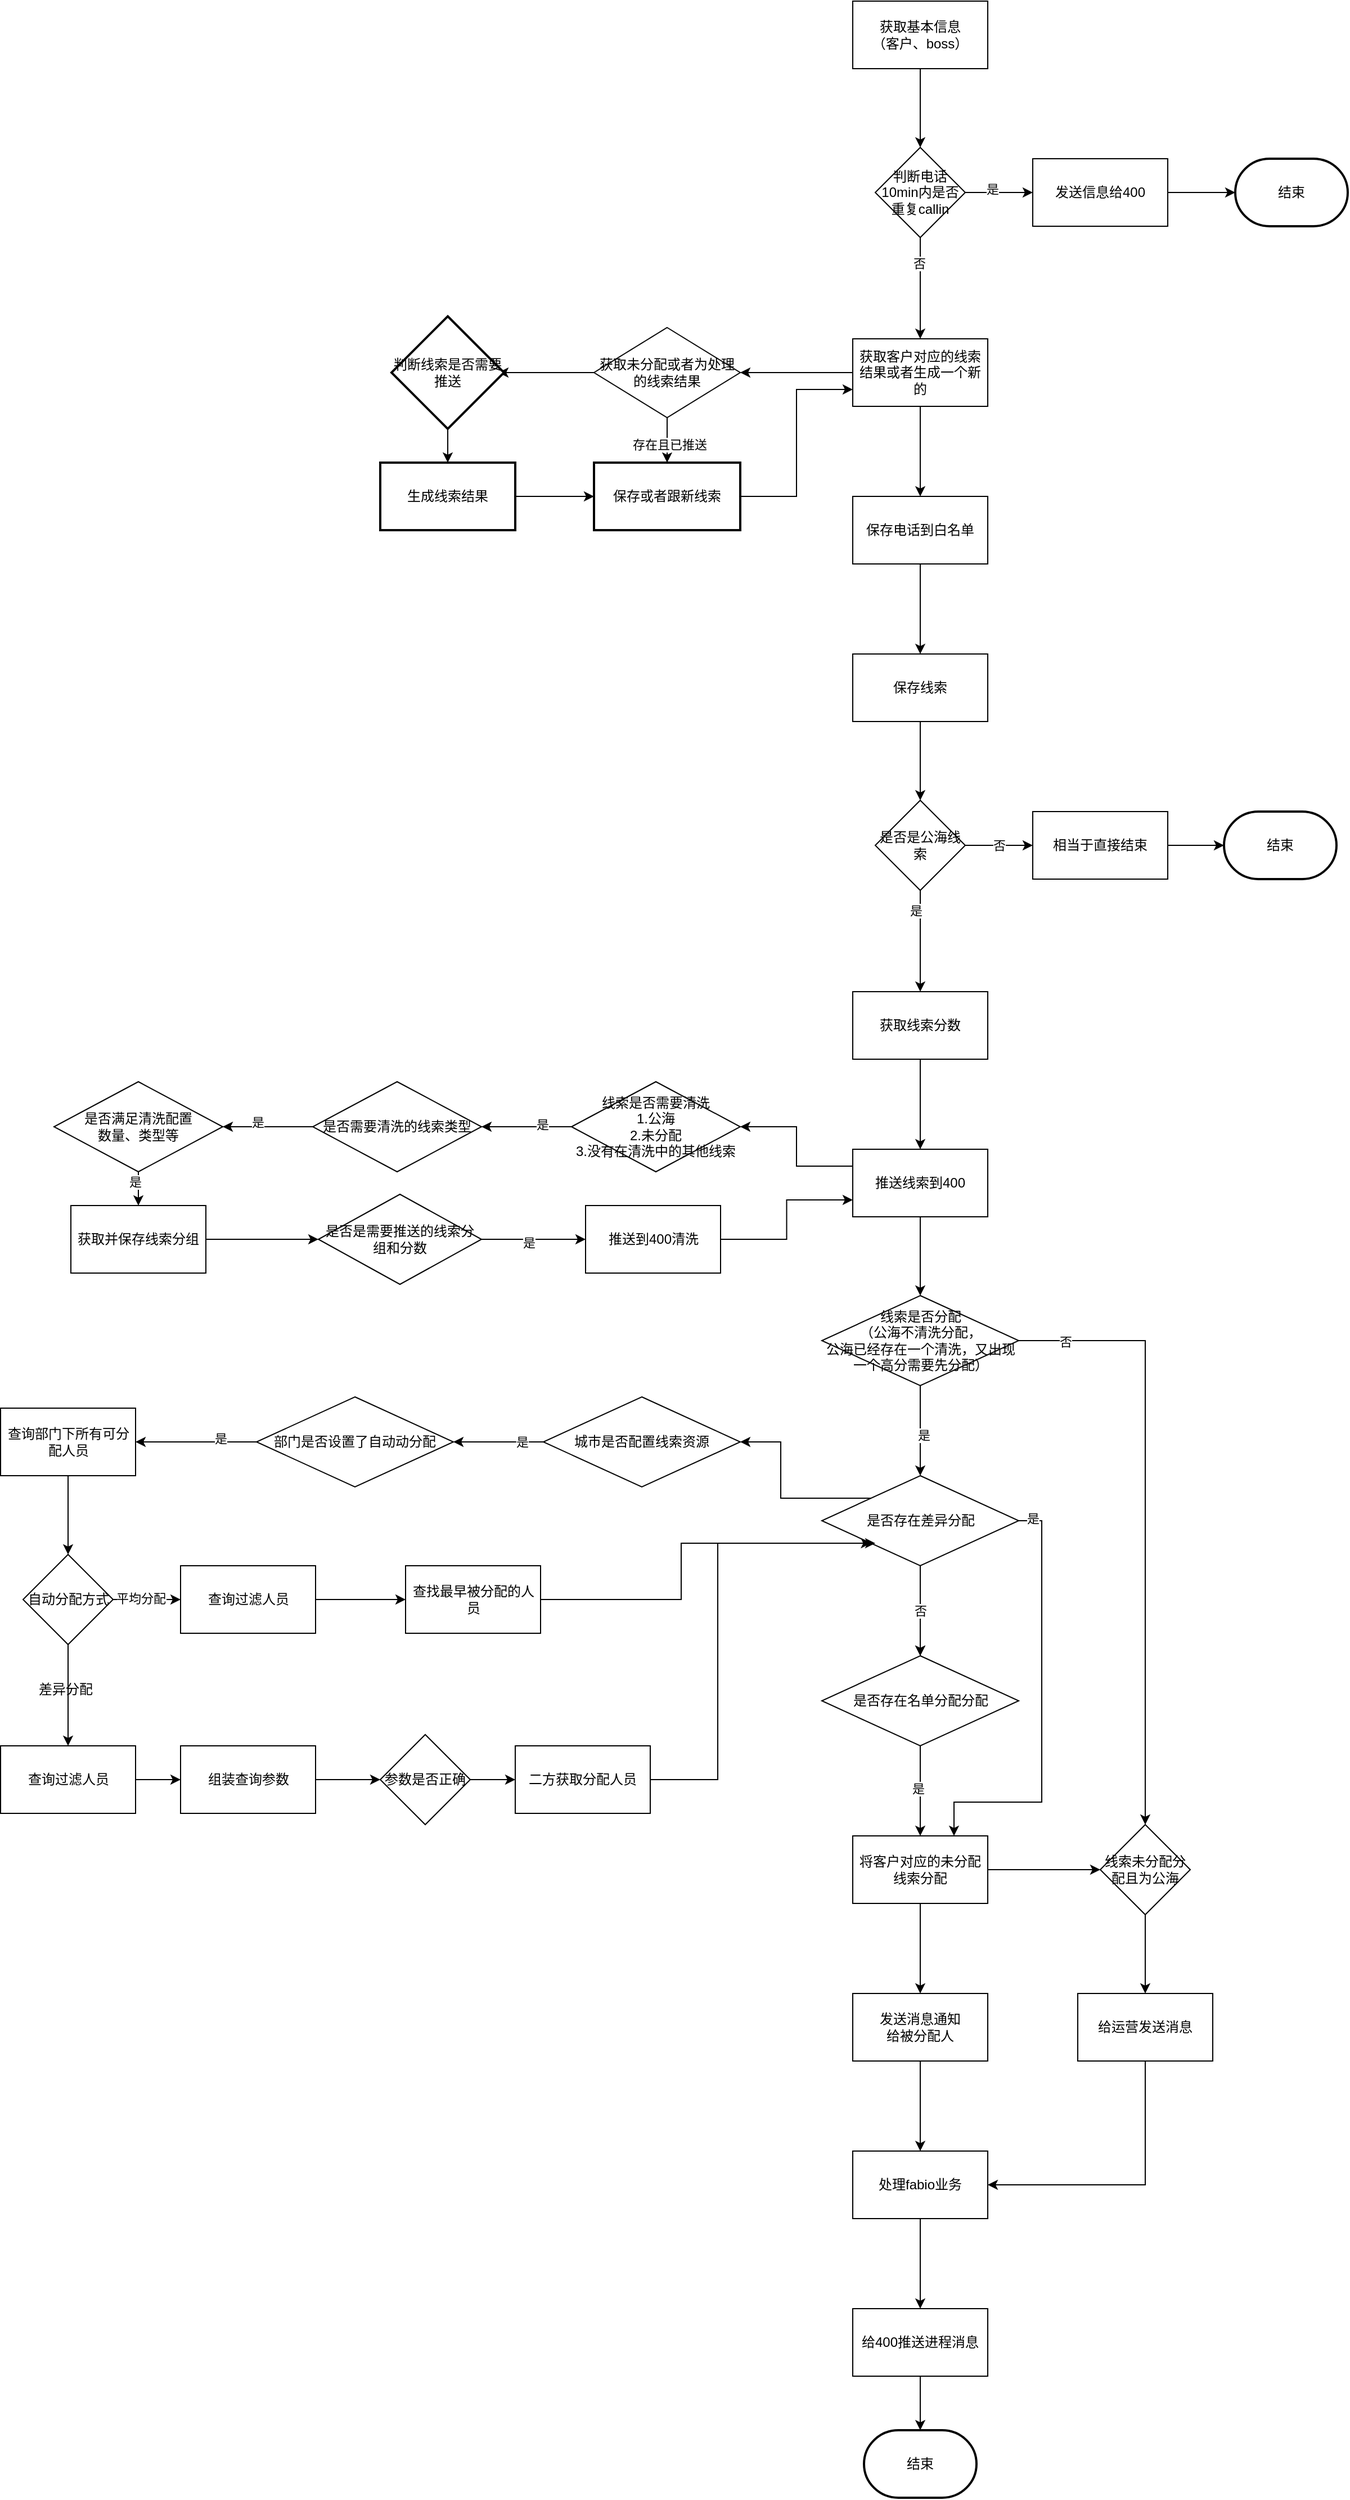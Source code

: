 <mxfile version="13.10.0" type="github"><diagram id="2Hp0DNbHnOujZud5B_O1" name="第 1 页"><mxGraphModel dx="2381" dy="766" grid="1" gridSize="10" guides="1" tooltips="1" connect="1" arrows="1" fold="1" page="1" pageScale="1" pageWidth="827" pageHeight="1169" math="0" shadow="0"><root><mxCell id="0"/><mxCell id="1" parent="0"/><mxCell id="G5mz30tFfexVr_XsPtRq-4" value="" style="edgeStyle=orthogonalEdgeStyle;rounded=0;orthogonalLoop=1;jettySize=auto;html=1;" edge="1" parent="1" source="gGo2wwsi6DDi-UHyuZ6u-1" target="G5mz30tFfexVr_XsPtRq-3"><mxGeometry relative="1" as="geometry"/></mxCell><mxCell id="gGo2wwsi6DDi-UHyuZ6u-1" value="获取基本信息&lt;br&gt;（客户、boss）" style="rounded=0;whiteSpace=wrap;html=1;" parent="1" vertex="1"><mxGeometry x="320" y="180" width="120" height="60" as="geometry"/></mxCell><mxCell id="G5mz30tFfexVr_XsPtRq-7" value="" style="edgeStyle=orthogonalEdgeStyle;rounded=0;orthogonalLoop=1;jettySize=auto;html=1;" edge="1" parent="1" source="G5mz30tFfexVr_XsPtRq-3" target="G5mz30tFfexVr_XsPtRq-6"><mxGeometry relative="1" as="geometry"/></mxCell><mxCell id="G5mz30tFfexVr_XsPtRq-8" value="是" style="edgeLabel;html=1;align=center;verticalAlign=middle;resizable=0;points=[];" vertex="1" connectable="0" parent="G5mz30tFfexVr_XsPtRq-7"><mxGeometry x="-0.2" y="3" relative="1" as="geometry"><mxPoint as="offset"/></mxGeometry></mxCell><mxCell id="G5mz30tFfexVr_XsPtRq-11" value="" style="edgeStyle=orthogonalEdgeStyle;rounded=0;orthogonalLoop=1;jettySize=auto;html=1;" edge="1" parent="1" source="G5mz30tFfexVr_XsPtRq-3" target="G5mz30tFfexVr_XsPtRq-10"><mxGeometry relative="1" as="geometry"/></mxCell><mxCell id="G5mz30tFfexVr_XsPtRq-22" value="否" style="edgeLabel;html=1;align=center;verticalAlign=middle;resizable=0;points=[];" vertex="1" connectable="0" parent="G5mz30tFfexVr_XsPtRq-11"><mxGeometry x="-0.489" y="-1" relative="1" as="geometry"><mxPoint as="offset"/></mxGeometry></mxCell><mxCell id="G5mz30tFfexVr_XsPtRq-3" value="判断电话10min内是否重复callin" style="rhombus;whiteSpace=wrap;html=1;rounded=0;" vertex="1" parent="1"><mxGeometry x="340" y="310" width="80" height="80" as="geometry"/></mxCell><mxCell id="G5mz30tFfexVr_XsPtRq-5" value="结束" style="strokeWidth=2;html=1;shape=mxgraph.flowchart.terminator;whiteSpace=wrap;" vertex="1" parent="1"><mxGeometry x="660" y="320" width="100" height="60" as="geometry"/></mxCell><mxCell id="G5mz30tFfexVr_XsPtRq-9" value="" style="edgeStyle=orthogonalEdgeStyle;rounded=0;orthogonalLoop=1;jettySize=auto;html=1;" edge="1" parent="1" source="G5mz30tFfexVr_XsPtRq-6" target="G5mz30tFfexVr_XsPtRq-5"><mxGeometry relative="1" as="geometry"/></mxCell><mxCell id="G5mz30tFfexVr_XsPtRq-6" value="发送信息给400" style="whiteSpace=wrap;html=1;rounded=0;" vertex="1" parent="1"><mxGeometry x="480" y="320" width="120" height="60" as="geometry"/></mxCell><mxCell id="G5mz30tFfexVr_XsPtRq-13" value="" style="edgeStyle=orthogonalEdgeStyle;rounded=0;orthogonalLoop=1;jettySize=auto;html=1;" edge="1" parent="1" source="G5mz30tFfexVr_XsPtRq-10" target="G5mz30tFfexVr_XsPtRq-12"><mxGeometry relative="1" as="geometry"/></mxCell><mxCell id="G5mz30tFfexVr_XsPtRq-27" value="" style="edgeStyle=orthogonalEdgeStyle;rounded=0;orthogonalLoop=1;jettySize=auto;html=1;" edge="1" parent="1" source="G5mz30tFfexVr_XsPtRq-10" target="G5mz30tFfexVr_XsPtRq-26"><mxGeometry relative="1" as="geometry"/></mxCell><mxCell id="G5mz30tFfexVr_XsPtRq-10" value="获取客户对应的线索结果或者生成一个新的" style="whiteSpace=wrap;html=1;rounded=0;" vertex="1" parent="1"><mxGeometry x="320" y="480" width="120" height="60" as="geometry"/></mxCell><mxCell id="G5mz30tFfexVr_XsPtRq-42" value="" style="edgeStyle=orthogonalEdgeStyle;rounded=0;orthogonalLoop=1;jettySize=auto;html=1;" edge="1" parent="1" source="G5mz30tFfexVr_XsPtRq-12" target="G5mz30tFfexVr_XsPtRq-41"><mxGeometry relative="1" as="geometry"/></mxCell><mxCell id="G5mz30tFfexVr_XsPtRq-12" value="保存电话到白名单" style="whiteSpace=wrap;html=1;rounded=0;" vertex="1" parent="1"><mxGeometry x="320" y="620" width="120" height="60" as="geometry"/></mxCell><mxCell id="G5mz30tFfexVr_XsPtRq-29" value="" style="edgeStyle=orthogonalEdgeStyle;rounded=0;orthogonalLoop=1;jettySize=auto;html=1;" edge="1" parent="1" source="G5mz30tFfexVr_XsPtRq-26"><mxGeometry relative="1" as="geometry"><mxPoint x="5" y="510" as="targetPoint"/></mxGeometry></mxCell><mxCell id="G5mz30tFfexVr_XsPtRq-33" value="" style="edgeStyle=orthogonalEdgeStyle;rounded=0;orthogonalLoop=1;jettySize=auto;html=1;" edge="1" parent="1" source="G5mz30tFfexVr_XsPtRq-26" target="G5mz30tFfexVr_XsPtRq-38"><mxGeometry relative="1" as="geometry"><mxPoint x="155" y="580" as="targetPoint"/></mxGeometry></mxCell><mxCell id="G5mz30tFfexVr_XsPtRq-34" value="存在且已推送" style="edgeLabel;html=1;align=center;verticalAlign=middle;resizable=0;points=[];" vertex="1" connectable="0" parent="G5mz30tFfexVr_XsPtRq-33"><mxGeometry x="0.2" y="2" relative="1" as="geometry"><mxPoint as="offset"/></mxGeometry></mxCell><mxCell id="G5mz30tFfexVr_XsPtRq-26" value="&lt;span&gt;获取未分配或者为处理的线索结果&lt;/span&gt;" style="rhombus;whiteSpace=wrap;html=1;rounded=0;" vertex="1" parent="1"><mxGeometry x="90" y="470" width="130" height="80" as="geometry"/></mxCell><mxCell id="G5mz30tFfexVr_XsPtRq-36" value="" style="edgeStyle=orthogonalEdgeStyle;rounded=0;orthogonalLoop=1;jettySize=auto;html=1;" edge="1" parent="1" source="G5mz30tFfexVr_XsPtRq-31" target="G5mz30tFfexVr_XsPtRq-35"><mxGeometry relative="1" as="geometry"/></mxCell><mxCell id="G5mz30tFfexVr_XsPtRq-31" value="判断线索是否需要推送" style="strokeWidth=2;html=1;shape=mxgraph.flowchart.decision;whiteSpace=wrap;" vertex="1" parent="1"><mxGeometry x="-90" y="460" width="100" height="100" as="geometry"/></mxCell><mxCell id="G5mz30tFfexVr_XsPtRq-37" style="edgeStyle=orthogonalEdgeStyle;rounded=0;orthogonalLoop=1;jettySize=auto;html=1;exitX=1;exitY=0.5;exitDx=0;exitDy=0;" edge="1" parent="1" source="G5mz30tFfexVr_XsPtRq-35"><mxGeometry relative="1" as="geometry"><mxPoint x="90" y="620" as="targetPoint"/></mxGeometry></mxCell><mxCell id="G5mz30tFfexVr_XsPtRq-35" value="生成线索结果" style="whiteSpace=wrap;html=1;strokeWidth=2;" vertex="1" parent="1"><mxGeometry x="-100" y="590" width="120" height="60" as="geometry"/></mxCell><mxCell id="G5mz30tFfexVr_XsPtRq-40" value="" style="edgeStyle=orthogonalEdgeStyle;rounded=0;orthogonalLoop=1;jettySize=auto;html=1;entryX=0;entryY=0.75;entryDx=0;entryDy=0;" edge="1" parent="1" source="G5mz30tFfexVr_XsPtRq-38" target="G5mz30tFfexVr_XsPtRq-10"><mxGeometry relative="1" as="geometry"/></mxCell><mxCell id="G5mz30tFfexVr_XsPtRq-38" value="保存或者跟新线索" style="whiteSpace=wrap;html=1;strokeWidth=2;" vertex="1" parent="1"><mxGeometry x="90" y="590" width="130" height="60" as="geometry"/></mxCell><mxCell id="G5mz30tFfexVr_XsPtRq-44" value="" style="edgeStyle=orthogonalEdgeStyle;rounded=0;orthogonalLoop=1;jettySize=auto;html=1;" edge="1" parent="1" source="G5mz30tFfexVr_XsPtRq-41" target="G5mz30tFfexVr_XsPtRq-43"><mxGeometry relative="1" as="geometry"/></mxCell><mxCell id="G5mz30tFfexVr_XsPtRq-41" value="保存线索" style="whiteSpace=wrap;html=1;rounded=0;" vertex="1" parent="1"><mxGeometry x="320" y="760" width="120" height="60" as="geometry"/></mxCell><mxCell id="G5mz30tFfexVr_XsPtRq-46" value="" style="edgeStyle=orthogonalEdgeStyle;rounded=0;orthogonalLoop=1;jettySize=auto;html=1;" edge="1" parent="1" source="G5mz30tFfexVr_XsPtRq-43" target="G5mz30tFfexVr_XsPtRq-45"><mxGeometry relative="1" as="geometry"/></mxCell><mxCell id="G5mz30tFfexVr_XsPtRq-47" value="是" style="edgeLabel;html=1;align=center;verticalAlign=middle;resizable=0;points=[];" vertex="1" connectable="0" parent="G5mz30tFfexVr_XsPtRq-46"><mxGeometry x="-0.6" y="-4" relative="1" as="geometry"><mxPoint as="offset"/></mxGeometry></mxCell><mxCell id="G5mz30tFfexVr_XsPtRq-51" value="否" style="edgeStyle=orthogonalEdgeStyle;rounded=0;orthogonalLoop=1;jettySize=auto;html=1;" edge="1" parent="1" source="G5mz30tFfexVr_XsPtRq-43" target="G5mz30tFfexVr_XsPtRq-50"><mxGeometry relative="1" as="geometry"/></mxCell><mxCell id="G5mz30tFfexVr_XsPtRq-43" value="是否是公海线索" style="rhombus;whiteSpace=wrap;html=1;rounded=0;" vertex="1" parent="1"><mxGeometry x="340" y="890" width="80" height="80" as="geometry"/></mxCell><mxCell id="G5mz30tFfexVr_XsPtRq-49" value="" style="edgeStyle=orthogonalEdgeStyle;rounded=0;orthogonalLoop=1;jettySize=auto;html=1;" edge="1" parent="1" source="G5mz30tFfexVr_XsPtRq-45" target="G5mz30tFfexVr_XsPtRq-48"><mxGeometry relative="1" as="geometry"/></mxCell><mxCell id="G5mz30tFfexVr_XsPtRq-45" value="获取线索分数" style="whiteSpace=wrap;html=1;rounded=0;" vertex="1" parent="1"><mxGeometry x="320" y="1060" width="120" height="60" as="geometry"/></mxCell><mxCell id="G5mz30tFfexVr_XsPtRq-53" style="edgeStyle=orthogonalEdgeStyle;rounded=0;orthogonalLoop=1;jettySize=auto;html=1;exitX=0;exitY=0.25;exitDx=0;exitDy=0;entryX=1;entryY=0.5;entryDx=0;entryDy=0;" edge="1" parent="1" source="G5mz30tFfexVr_XsPtRq-48" target="G5mz30tFfexVr_XsPtRq-52"><mxGeometry relative="1" as="geometry"/></mxCell><mxCell id="G5mz30tFfexVr_XsPtRq-74" value="" style="edgeStyle=orthogonalEdgeStyle;rounded=0;orthogonalLoop=1;jettySize=auto;html=1;" edge="1" parent="1" source="G5mz30tFfexVr_XsPtRq-48" target="G5mz30tFfexVr_XsPtRq-73"><mxGeometry relative="1" as="geometry"/></mxCell><mxCell id="G5mz30tFfexVr_XsPtRq-48" value="推送线索到400" style="whiteSpace=wrap;html=1;rounded=0;" vertex="1" parent="1"><mxGeometry x="320" y="1200" width="120" height="60" as="geometry"/></mxCell><mxCell id="G5mz30tFfexVr_XsPtRq-142" style="edgeStyle=orthogonalEdgeStyle;rounded=0;orthogonalLoop=1;jettySize=auto;html=1;exitX=1;exitY=0.5;exitDx=0;exitDy=0;entryX=0;entryY=0.5;entryDx=0;entryDy=0;entryPerimeter=0;" edge="1" parent="1" source="G5mz30tFfexVr_XsPtRq-50" target="G5mz30tFfexVr_XsPtRq-141"><mxGeometry relative="1" as="geometry"/></mxCell><mxCell id="G5mz30tFfexVr_XsPtRq-50" value="相当于直接结束" style="whiteSpace=wrap;html=1;rounded=0;" vertex="1" parent="1"><mxGeometry x="480" y="900" width="120" height="60" as="geometry"/></mxCell><mxCell id="G5mz30tFfexVr_XsPtRq-58" value="" style="edgeStyle=orthogonalEdgeStyle;rounded=0;orthogonalLoop=1;jettySize=auto;html=1;" edge="1" parent="1" source="G5mz30tFfexVr_XsPtRq-52" target="G5mz30tFfexVr_XsPtRq-57"><mxGeometry relative="1" as="geometry"/></mxCell><mxCell id="G5mz30tFfexVr_XsPtRq-59" value="是" style="edgeLabel;html=1;align=center;verticalAlign=middle;resizable=0;points=[];" vertex="1" connectable="0" parent="G5mz30tFfexVr_XsPtRq-58"><mxGeometry x="-0.35" y="-2" relative="1" as="geometry"><mxPoint as="offset"/></mxGeometry></mxCell><mxCell id="G5mz30tFfexVr_XsPtRq-52" value="线索是否需要清洗&lt;br&gt;1.公海&lt;br&gt;2.未分配&lt;br&gt;3.没有在清洗中的其他线索" style="rhombus;whiteSpace=wrap;html=1;" vertex="1" parent="1"><mxGeometry x="70" y="1140" width="150" height="80" as="geometry"/></mxCell><mxCell id="G5mz30tFfexVr_XsPtRq-61" value="" style="edgeStyle=orthogonalEdgeStyle;rounded=0;orthogonalLoop=1;jettySize=auto;html=1;" edge="1" parent="1" source="G5mz30tFfexVr_XsPtRq-57" target="G5mz30tFfexVr_XsPtRq-60"><mxGeometry relative="1" as="geometry"/></mxCell><mxCell id="G5mz30tFfexVr_XsPtRq-62" value="是" style="edgeLabel;html=1;align=center;verticalAlign=middle;resizable=0;points=[];" vertex="1" connectable="0" parent="G5mz30tFfexVr_XsPtRq-61"><mxGeometry x="0.225" y="-4" relative="1" as="geometry"><mxPoint as="offset"/></mxGeometry></mxCell><mxCell id="G5mz30tFfexVr_XsPtRq-57" value="是否需要清洗的线索类型" style="rhombus;whiteSpace=wrap;html=1;" vertex="1" parent="1"><mxGeometry x="-160" y="1140" width="150" height="80" as="geometry"/></mxCell><mxCell id="G5mz30tFfexVr_XsPtRq-64" value="" style="edgeStyle=orthogonalEdgeStyle;rounded=0;orthogonalLoop=1;jettySize=auto;html=1;" edge="1" parent="1" source="G5mz30tFfexVr_XsPtRq-60" target="G5mz30tFfexVr_XsPtRq-63"><mxGeometry relative="1" as="geometry"/></mxCell><mxCell id="G5mz30tFfexVr_XsPtRq-65" value="是" style="edgeLabel;html=1;align=center;verticalAlign=middle;resizable=0;points=[];" vertex="1" connectable="0" parent="G5mz30tFfexVr_XsPtRq-64"><mxGeometry x="-0.64" y="-3" relative="1" as="geometry"><mxPoint as="offset"/></mxGeometry></mxCell><mxCell id="G5mz30tFfexVr_XsPtRq-60" value="是否满足清洗配置&lt;br&gt;数量、类型等" style="rhombus;whiteSpace=wrap;html=1;" vertex="1" parent="1"><mxGeometry x="-390" y="1140" width="150" height="80" as="geometry"/></mxCell><mxCell id="G5mz30tFfexVr_XsPtRq-67" value="" style="edgeStyle=orthogonalEdgeStyle;rounded=0;orthogonalLoop=1;jettySize=auto;html=1;" edge="1" parent="1" source="G5mz30tFfexVr_XsPtRq-63" target="G5mz30tFfexVr_XsPtRq-66"><mxGeometry relative="1" as="geometry"/></mxCell><mxCell id="G5mz30tFfexVr_XsPtRq-63" value="获取并保存线索分组" style="whiteSpace=wrap;html=1;" vertex="1" parent="1"><mxGeometry x="-375" y="1250" width="120" height="60" as="geometry"/></mxCell><mxCell id="G5mz30tFfexVr_XsPtRq-69" value="" style="edgeStyle=orthogonalEdgeStyle;rounded=0;orthogonalLoop=1;jettySize=auto;html=1;" edge="1" parent="1" source="G5mz30tFfexVr_XsPtRq-66" target="G5mz30tFfexVr_XsPtRq-68"><mxGeometry relative="1" as="geometry"/></mxCell><mxCell id="G5mz30tFfexVr_XsPtRq-70" value="是" style="edgeLabel;html=1;align=center;verticalAlign=middle;resizable=0;points=[];" vertex="1" connectable="0" parent="G5mz30tFfexVr_XsPtRq-69"><mxGeometry x="-0.092" y="-3" relative="1" as="geometry"><mxPoint as="offset"/></mxGeometry></mxCell><mxCell id="G5mz30tFfexVr_XsPtRq-66" value="是否是需要推送的线索分组和分数" style="rhombus;whiteSpace=wrap;html=1;" vertex="1" parent="1"><mxGeometry x="-155" y="1240" width="145" height="80" as="geometry"/></mxCell><mxCell id="G5mz30tFfexVr_XsPtRq-71" style="edgeStyle=orthogonalEdgeStyle;rounded=0;orthogonalLoop=1;jettySize=auto;html=1;exitX=1;exitY=0.5;exitDx=0;exitDy=0;entryX=0;entryY=0.75;entryDx=0;entryDy=0;" edge="1" parent="1" source="G5mz30tFfexVr_XsPtRq-68" target="G5mz30tFfexVr_XsPtRq-48"><mxGeometry relative="1" as="geometry"/></mxCell><mxCell id="G5mz30tFfexVr_XsPtRq-68" value="推送到400清洗" style="whiteSpace=wrap;html=1;" vertex="1" parent="1"><mxGeometry x="82.5" y="1250" width="120" height="60" as="geometry"/></mxCell><mxCell id="G5mz30tFfexVr_XsPtRq-78" value="" style="edgeStyle=orthogonalEdgeStyle;rounded=0;orthogonalLoop=1;jettySize=auto;html=1;" edge="1" parent="1" source="G5mz30tFfexVr_XsPtRq-73" target="G5mz30tFfexVr_XsPtRq-77"><mxGeometry relative="1" as="geometry"/></mxCell><mxCell id="G5mz30tFfexVr_XsPtRq-79" value="是" style="edgeLabel;html=1;align=center;verticalAlign=middle;resizable=0;points=[];" vertex="1" connectable="0" parent="G5mz30tFfexVr_XsPtRq-78"><mxGeometry x="0.1" y="3" relative="1" as="geometry"><mxPoint as="offset"/></mxGeometry></mxCell><mxCell id="G5mz30tFfexVr_XsPtRq-81" value="" style="edgeStyle=orthogonalEdgeStyle;rounded=0;orthogonalLoop=1;jettySize=auto;html=1;entryX=0.5;entryY=0;entryDx=0;entryDy=0;" edge="1" parent="1" source="G5mz30tFfexVr_XsPtRq-73" target="G5mz30tFfexVr_XsPtRq-129"><mxGeometry relative="1" as="geometry"><mxPoint x="547.5" y="1370" as="targetPoint"/></mxGeometry></mxCell><mxCell id="G5mz30tFfexVr_XsPtRq-140" value="否" style="edgeLabel;html=1;align=center;verticalAlign=middle;resizable=0;points=[];" vertex="1" connectable="0" parent="G5mz30tFfexVr_XsPtRq-81"><mxGeometry x="-0.847" y="-1" relative="1" as="geometry"><mxPoint as="offset"/></mxGeometry></mxCell><mxCell id="G5mz30tFfexVr_XsPtRq-73" value="线索是否分配&lt;br&gt;（公海不清洗分配，&lt;br&gt;&lt;span&gt;公海已经存在一个清洗，又出现一个高分需要先分配&lt;/span&gt;）" style="rhombus;whiteSpace=wrap;html=1;rounded=0;" vertex="1" parent="1"><mxGeometry x="292.5" y="1330" width="175" height="80" as="geometry"/></mxCell><mxCell id="G5mz30tFfexVr_XsPtRq-83" value="" style="edgeStyle=orthogonalEdgeStyle;rounded=0;orthogonalLoop=1;jettySize=auto;html=1;" edge="1" parent="1" source="G5mz30tFfexVr_XsPtRq-77" target="G5mz30tFfexVr_XsPtRq-82"><mxGeometry relative="1" as="geometry"/></mxCell><mxCell id="G5mz30tFfexVr_XsPtRq-86" value="" style="edgeStyle=orthogonalEdgeStyle;rounded=0;orthogonalLoop=1;jettySize=auto;html=1;" edge="1" parent="1" source="G5mz30tFfexVr_XsPtRq-77" target="G5mz30tFfexVr_XsPtRq-85"><mxGeometry relative="1" as="geometry"><Array as="points"><mxPoint x="256" y="1510"/><mxPoint x="256" y="1460"/></Array></mxGeometry></mxCell><mxCell id="G5mz30tFfexVr_XsPtRq-115" value="否" style="edgeStyle=orthogonalEdgeStyle;rounded=0;orthogonalLoop=1;jettySize=auto;html=1;" edge="1" parent="1" source="G5mz30tFfexVr_XsPtRq-77" target="G5mz30tFfexVr_XsPtRq-82"><mxGeometry relative="1" as="geometry"/></mxCell><mxCell id="G5mz30tFfexVr_XsPtRq-119" style="edgeStyle=orthogonalEdgeStyle;rounded=0;orthogonalLoop=1;jettySize=auto;html=1;exitX=1;exitY=0.5;exitDx=0;exitDy=0;entryX=0.75;entryY=0;entryDx=0;entryDy=0;" edge="1" parent="1" source="G5mz30tFfexVr_XsPtRq-77" target="G5mz30tFfexVr_XsPtRq-124"><mxGeometry relative="1" as="geometry"><mxPoint x="423.75" y="1830" as="targetPoint"/><Array as="points"><mxPoint x="488" y="1530"/><mxPoint x="488" y="1780"/><mxPoint x="410" y="1780"/></Array></mxGeometry></mxCell><mxCell id="G5mz30tFfexVr_XsPtRq-122" value="是" style="edgeLabel;html=1;align=center;verticalAlign=middle;resizable=0;points=[];" vertex="1" connectable="0" parent="G5mz30tFfexVr_XsPtRq-119"><mxGeometry x="-0.942" y="2" relative="1" as="geometry"><mxPoint x="1" as="offset"/></mxGeometry></mxCell><mxCell id="G5mz30tFfexVr_XsPtRq-77" value="是否存在差异分配" style="rhombus;whiteSpace=wrap;html=1;rounded=0;" vertex="1" parent="1"><mxGeometry x="292.5" y="1490" width="175" height="80" as="geometry"/></mxCell><mxCell id="G5mz30tFfexVr_XsPtRq-117" value="" style="edgeStyle=orthogonalEdgeStyle;rounded=0;orthogonalLoop=1;jettySize=auto;html=1;" edge="1" parent="1" source="G5mz30tFfexVr_XsPtRq-82"><mxGeometry relative="1" as="geometry"><mxPoint x="380" y="1810" as="targetPoint"/></mxGeometry></mxCell><mxCell id="G5mz30tFfexVr_XsPtRq-123" value="是" style="edgeLabel;html=1;align=center;verticalAlign=middle;resizable=0;points=[];" vertex="1" connectable="0" parent="G5mz30tFfexVr_XsPtRq-117"><mxGeometry x="-0.05" y="-2" relative="1" as="geometry"><mxPoint as="offset"/></mxGeometry></mxCell><mxCell id="G5mz30tFfexVr_XsPtRq-82" value="是否存在名单分配分配" style="rhombus;whiteSpace=wrap;html=1;rounded=0;" vertex="1" parent="1"><mxGeometry x="292.5" y="1650" width="175" height="80" as="geometry"/></mxCell><mxCell id="G5mz30tFfexVr_XsPtRq-88" value="" style="edgeStyle=orthogonalEdgeStyle;rounded=0;orthogonalLoop=1;jettySize=auto;html=1;" edge="1" parent="1" source="G5mz30tFfexVr_XsPtRq-85" target="G5mz30tFfexVr_XsPtRq-87"><mxGeometry relative="1" as="geometry"/></mxCell><mxCell id="G5mz30tFfexVr_XsPtRq-89" value="是" style="edgeLabel;html=1;align=center;verticalAlign=middle;resizable=0;points=[];" vertex="1" connectable="0" parent="G5mz30tFfexVr_XsPtRq-88"><mxGeometry x="-0.525" relative="1" as="geometry"><mxPoint as="offset"/></mxGeometry></mxCell><mxCell id="G5mz30tFfexVr_XsPtRq-85" value="城市是否配置线索资源" style="rhombus;whiteSpace=wrap;html=1;rounded=0;" vertex="1" parent="1"><mxGeometry x="45" y="1420" width="175" height="80" as="geometry"/></mxCell><mxCell id="G5mz30tFfexVr_XsPtRq-91" value="" style="edgeStyle=orthogonalEdgeStyle;rounded=0;orthogonalLoop=1;jettySize=auto;html=1;" edge="1" parent="1" source="G5mz30tFfexVr_XsPtRq-87" target="G5mz30tFfexVr_XsPtRq-90"><mxGeometry relative="1" as="geometry"/></mxCell><mxCell id="G5mz30tFfexVr_XsPtRq-92" value="是" style="edgeLabel;html=1;align=center;verticalAlign=middle;resizable=0;points=[];" vertex="1" connectable="0" parent="G5mz30tFfexVr_XsPtRq-91"><mxGeometry x="-0.405" y="-3" relative="1" as="geometry"><mxPoint as="offset"/></mxGeometry></mxCell><mxCell id="G5mz30tFfexVr_XsPtRq-87" value="部门是否设置了自动动分配" style="rhombus;whiteSpace=wrap;html=1;rounded=0;" vertex="1" parent="1"><mxGeometry x="-210" y="1420" width="175" height="80" as="geometry"/></mxCell><mxCell id="G5mz30tFfexVr_XsPtRq-94" value="" style="edgeStyle=orthogonalEdgeStyle;rounded=0;orthogonalLoop=1;jettySize=auto;html=1;" edge="1" parent="1" source="G5mz30tFfexVr_XsPtRq-90" target="G5mz30tFfexVr_XsPtRq-93"><mxGeometry relative="1" as="geometry"/></mxCell><mxCell id="G5mz30tFfexVr_XsPtRq-90" value="查询部门下所有可分配人员" style="whiteSpace=wrap;html=1;rounded=0;" vertex="1" parent="1"><mxGeometry x="-437.5" y="1430" width="120" height="60" as="geometry"/></mxCell><mxCell id="G5mz30tFfexVr_XsPtRq-96" value="" style="edgeStyle=orthogonalEdgeStyle;rounded=0;orthogonalLoop=1;jettySize=auto;html=1;" edge="1" parent="1" source="G5mz30tFfexVr_XsPtRq-93" target="G5mz30tFfexVr_XsPtRq-95"><mxGeometry relative="1" as="geometry"/></mxCell><mxCell id="G5mz30tFfexVr_XsPtRq-97" value="平均分配" style="edgeLabel;html=1;align=center;verticalAlign=middle;resizable=0;points=[];" vertex="1" connectable="0" parent="G5mz30tFfexVr_XsPtRq-96"><mxGeometry x="-0.217" y="1" relative="1" as="geometry"><mxPoint x="1" as="offset"/></mxGeometry></mxCell><mxCell id="G5mz30tFfexVr_XsPtRq-104" value="" style="edgeStyle=orthogonalEdgeStyle;rounded=0;orthogonalLoop=1;jettySize=auto;html=1;" edge="1" parent="1" source="G5mz30tFfexVr_XsPtRq-93" target="G5mz30tFfexVr_XsPtRq-103"><mxGeometry relative="1" as="geometry"/></mxCell><mxCell id="G5mz30tFfexVr_XsPtRq-93" value="自动分配方式" style="rhombus;whiteSpace=wrap;html=1;rounded=0;" vertex="1" parent="1"><mxGeometry x="-417.5" y="1560" width="80" height="80" as="geometry"/></mxCell><mxCell id="G5mz30tFfexVr_XsPtRq-99" value="" style="edgeStyle=orthogonalEdgeStyle;rounded=0;orthogonalLoop=1;jettySize=auto;html=1;" edge="1" parent="1" source="G5mz30tFfexVr_XsPtRq-95" target="G5mz30tFfexVr_XsPtRq-98"><mxGeometry relative="1" as="geometry"/></mxCell><mxCell id="G5mz30tFfexVr_XsPtRq-95" value="查询过滤人员" style="whiteSpace=wrap;html=1;rounded=0;" vertex="1" parent="1"><mxGeometry x="-277.5" y="1570" width="120" height="60" as="geometry"/></mxCell><mxCell id="G5mz30tFfexVr_XsPtRq-100" style="edgeStyle=orthogonalEdgeStyle;rounded=0;orthogonalLoop=1;jettySize=auto;html=1;exitX=1;exitY=0.5;exitDx=0;exitDy=0;entryX=0;entryY=1;entryDx=0;entryDy=0;" edge="1" parent="1" source="G5mz30tFfexVr_XsPtRq-98" target="G5mz30tFfexVr_XsPtRq-77"><mxGeometry relative="1" as="geometry"/></mxCell><mxCell id="G5mz30tFfexVr_XsPtRq-98" value="查找最早被分配的人员" style="whiteSpace=wrap;html=1;rounded=0;" vertex="1" parent="1"><mxGeometry x="-77.5" y="1570" width="120" height="60" as="geometry"/></mxCell><mxCell id="G5mz30tFfexVr_XsPtRq-107" value="" style="edgeStyle=orthogonalEdgeStyle;rounded=0;orthogonalLoop=1;jettySize=auto;html=1;" edge="1" parent="1" source="G5mz30tFfexVr_XsPtRq-103" target="G5mz30tFfexVr_XsPtRq-106"><mxGeometry relative="1" as="geometry"/></mxCell><mxCell id="G5mz30tFfexVr_XsPtRq-103" value="&lt;span&gt;查询过滤人员&lt;/span&gt;" style="whiteSpace=wrap;html=1;rounded=0;" vertex="1" parent="1"><mxGeometry x="-437.5" y="1730" width="120" height="60" as="geometry"/></mxCell><mxCell id="G5mz30tFfexVr_XsPtRq-105" value="差异分配" style="text;html=1;align=center;verticalAlign=middle;resizable=0;points=[];autosize=1;" vertex="1" parent="1"><mxGeometry x="-410" y="1670" width="60" height="20" as="geometry"/></mxCell><mxCell id="G5mz30tFfexVr_XsPtRq-111" value="" style="edgeStyle=orthogonalEdgeStyle;rounded=0;orthogonalLoop=1;jettySize=auto;html=1;" edge="1" parent="1" source="G5mz30tFfexVr_XsPtRq-106" target="G5mz30tFfexVr_XsPtRq-110"><mxGeometry relative="1" as="geometry"/></mxCell><mxCell id="G5mz30tFfexVr_XsPtRq-106" value="组装查询参数" style="whiteSpace=wrap;html=1;rounded=0;" vertex="1" parent="1"><mxGeometry x="-277.5" y="1730" width="120" height="60" as="geometry"/></mxCell><mxCell id="G5mz30tFfexVr_XsPtRq-113" value="" style="edgeStyle=orthogonalEdgeStyle;rounded=0;orthogonalLoop=1;jettySize=auto;html=1;" edge="1" parent="1" source="G5mz30tFfexVr_XsPtRq-110" target="G5mz30tFfexVr_XsPtRq-112"><mxGeometry relative="1" as="geometry"/></mxCell><mxCell id="G5mz30tFfexVr_XsPtRq-110" value="参数是否正确" style="rhombus;whiteSpace=wrap;html=1;rounded=0;" vertex="1" parent="1"><mxGeometry x="-100" y="1720" width="80" height="80" as="geometry"/></mxCell><mxCell id="G5mz30tFfexVr_XsPtRq-114" style="edgeStyle=orthogonalEdgeStyle;rounded=0;orthogonalLoop=1;jettySize=auto;html=1;exitX=1;exitY=0.5;exitDx=0;exitDy=0;" edge="1" parent="1" source="G5mz30tFfexVr_XsPtRq-112"><mxGeometry relative="1" as="geometry"><mxPoint x="340" y="1550" as="targetPoint"/><Array as="points"><mxPoint x="200" y="1760"/><mxPoint x="200" y="1550"/></Array></mxGeometry></mxCell><mxCell id="G5mz30tFfexVr_XsPtRq-112" value="二方获取分配人员" style="whiteSpace=wrap;html=1;rounded=0;" vertex="1" parent="1"><mxGeometry x="20" y="1730" width="120" height="60" as="geometry"/></mxCell><mxCell id="G5mz30tFfexVr_XsPtRq-126" value="" style="edgeStyle=orthogonalEdgeStyle;rounded=0;orthogonalLoop=1;jettySize=auto;html=1;" edge="1" parent="1" source="G5mz30tFfexVr_XsPtRq-124" target="G5mz30tFfexVr_XsPtRq-125"><mxGeometry relative="1" as="geometry"/></mxCell><mxCell id="G5mz30tFfexVr_XsPtRq-130" value="" style="edgeStyle=orthogonalEdgeStyle;rounded=0;orthogonalLoop=1;jettySize=auto;html=1;" edge="1" parent="1" source="G5mz30tFfexVr_XsPtRq-124" target="G5mz30tFfexVr_XsPtRq-129"><mxGeometry relative="1" as="geometry"/></mxCell><mxCell id="G5mz30tFfexVr_XsPtRq-124" value="将客户对应的未分配线索分配" style="rounded=0;whiteSpace=wrap;html=1;" vertex="1" parent="1"><mxGeometry x="320" y="1810" width="120" height="60" as="geometry"/></mxCell><mxCell id="G5mz30tFfexVr_XsPtRq-134" value="" style="edgeStyle=orthogonalEdgeStyle;rounded=0;orthogonalLoop=1;jettySize=auto;html=1;" edge="1" parent="1" source="G5mz30tFfexVr_XsPtRq-125" target="G5mz30tFfexVr_XsPtRq-133"><mxGeometry relative="1" as="geometry"/></mxCell><mxCell id="G5mz30tFfexVr_XsPtRq-125" value="发送消息通知&lt;br&gt;给被分配人" style="rounded=0;whiteSpace=wrap;html=1;" vertex="1" parent="1"><mxGeometry x="320" y="1950" width="120" height="60" as="geometry"/></mxCell><mxCell id="G5mz30tFfexVr_XsPtRq-132" value="" style="edgeStyle=orthogonalEdgeStyle;rounded=0;orthogonalLoop=1;jettySize=auto;html=1;" edge="1" parent="1" source="G5mz30tFfexVr_XsPtRq-129" target="G5mz30tFfexVr_XsPtRq-131"><mxGeometry relative="1" as="geometry"/></mxCell><mxCell id="G5mz30tFfexVr_XsPtRq-129" value="线索未分配分配且为公海" style="rhombus;whiteSpace=wrap;html=1;rounded=0;" vertex="1" parent="1"><mxGeometry x="540" y="1800" width="80" height="80" as="geometry"/></mxCell><mxCell id="G5mz30tFfexVr_XsPtRq-135" style="edgeStyle=orthogonalEdgeStyle;rounded=0;orthogonalLoop=1;jettySize=auto;html=1;exitX=0.5;exitY=1;exitDx=0;exitDy=0;entryX=1;entryY=0.5;entryDx=0;entryDy=0;" edge="1" parent="1" source="G5mz30tFfexVr_XsPtRq-131" target="G5mz30tFfexVr_XsPtRq-133"><mxGeometry relative="1" as="geometry"/></mxCell><mxCell id="G5mz30tFfexVr_XsPtRq-131" value="给运营发送消息" style="whiteSpace=wrap;html=1;rounded=0;" vertex="1" parent="1"><mxGeometry x="520" y="1950" width="120" height="60" as="geometry"/></mxCell><mxCell id="G5mz30tFfexVr_XsPtRq-137" value="" style="edgeStyle=orthogonalEdgeStyle;rounded=0;orthogonalLoop=1;jettySize=auto;html=1;" edge="1" parent="1" source="G5mz30tFfexVr_XsPtRq-133" target="G5mz30tFfexVr_XsPtRq-136"><mxGeometry relative="1" as="geometry"/></mxCell><mxCell id="G5mz30tFfexVr_XsPtRq-133" value="处理fabio业务" style="whiteSpace=wrap;html=1;rounded=0;" vertex="1" parent="1"><mxGeometry x="320" y="2090" width="120" height="60" as="geometry"/></mxCell><mxCell id="G5mz30tFfexVr_XsPtRq-139" value="" style="edgeStyle=orthogonalEdgeStyle;rounded=0;orthogonalLoop=1;jettySize=auto;html=1;" edge="1" parent="1" source="G5mz30tFfexVr_XsPtRq-136" target="G5mz30tFfexVr_XsPtRq-138"><mxGeometry relative="1" as="geometry"/></mxCell><mxCell id="G5mz30tFfexVr_XsPtRq-136" value="给400推送进程消息" style="whiteSpace=wrap;html=1;rounded=0;" vertex="1" parent="1"><mxGeometry x="320" y="2230" width="120" height="60" as="geometry"/></mxCell><mxCell id="G5mz30tFfexVr_XsPtRq-138" value="结束" style="strokeWidth=2;html=1;shape=mxgraph.flowchart.terminator;whiteSpace=wrap;" vertex="1" parent="1"><mxGeometry x="330" y="2338" width="100" height="60" as="geometry"/></mxCell><mxCell id="G5mz30tFfexVr_XsPtRq-141" value="结束" style="strokeWidth=2;html=1;shape=mxgraph.flowchart.terminator;whiteSpace=wrap;" vertex="1" parent="1"><mxGeometry x="650" y="900" width="100" height="60" as="geometry"/></mxCell></root></mxGraphModel></diagram></mxfile>